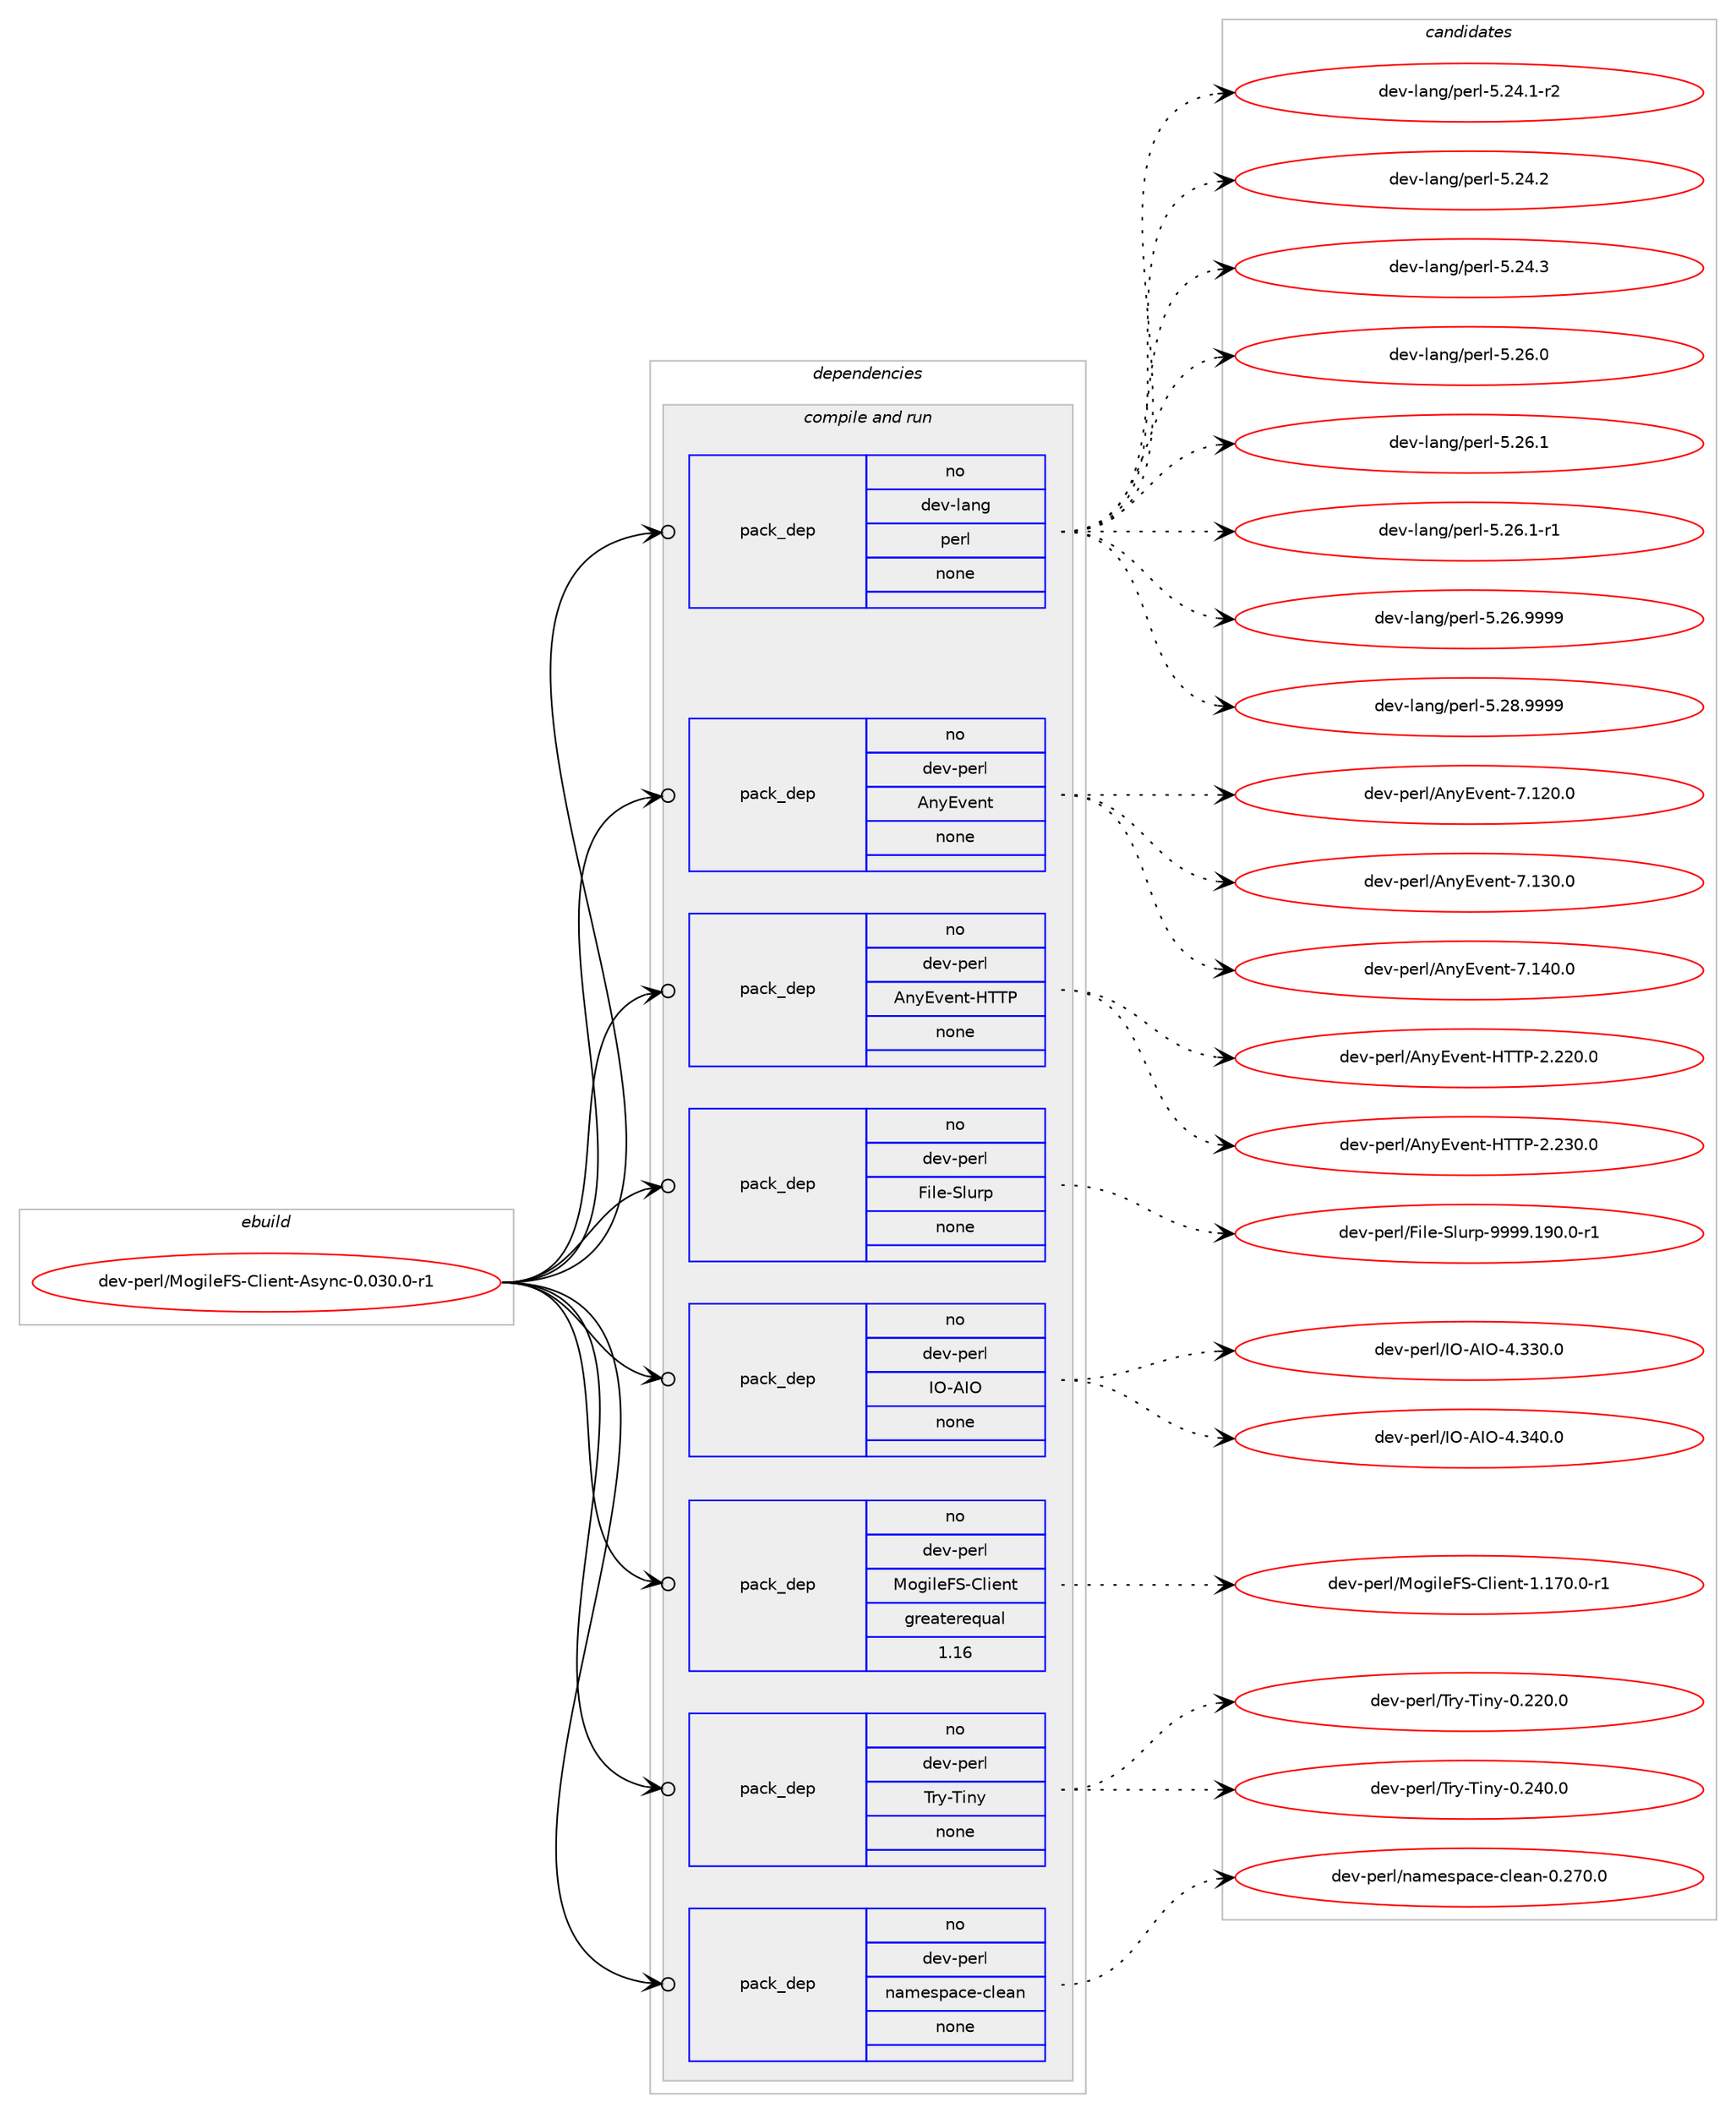 digraph prolog {

# *************
# Graph options
# *************

newrank=true;
concentrate=true;
compound=true;
graph [rankdir=LR,fontname=Helvetica,fontsize=10,ranksep=1.5];#, ranksep=2.5, nodesep=0.2];
edge  [arrowhead=vee];
node  [fontname=Helvetica,fontsize=10];

# **********
# The ebuild
# **********

subgraph cluster_leftcol {
color=gray;
rank=same;
label=<<i>ebuild</i>>;
id [label="dev-perl/MogileFS-Client-Async-0.030.0-r1", color=red, width=4, href="../dev-perl/MogileFS-Client-Async-0.030.0-r1.svg"];
}

# ****************
# The dependencies
# ****************

subgraph cluster_midcol {
color=gray;
label=<<i>dependencies</i>>;
subgraph cluster_compile {
fillcolor="#eeeeee";
style=filled;
label=<<i>compile</i>>;
}
subgraph cluster_compileandrun {
fillcolor="#eeeeee";
style=filled;
label=<<i>compile and run</i>>;
subgraph pack103325 {
dependency134655 [label=<<TABLE BORDER="0" CELLBORDER="1" CELLSPACING="0" CELLPADDING="4" WIDTH="220"><TR><TD ROWSPAN="6" CELLPADDING="30">pack_dep</TD></TR><TR><TD WIDTH="110">no</TD></TR><TR><TD>dev-lang</TD></TR><TR><TD>perl</TD></TR><TR><TD>none</TD></TR><TR><TD></TD></TR></TABLE>>, shape=none, color=blue];
}
id:e -> dependency134655:w [weight=20,style="solid",arrowhead="odotvee"];
subgraph pack103326 {
dependency134656 [label=<<TABLE BORDER="0" CELLBORDER="1" CELLSPACING="0" CELLPADDING="4" WIDTH="220"><TR><TD ROWSPAN="6" CELLPADDING="30">pack_dep</TD></TR><TR><TD WIDTH="110">no</TD></TR><TR><TD>dev-perl</TD></TR><TR><TD>AnyEvent</TD></TR><TR><TD>none</TD></TR><TR><TD></TD></TR></TABLE>>, shape=none, color=blue];
}
id:e -> dependency134656:w [weight=20,style="solid",arrowhead="odotvee"];
subgraph pack103327 {
dependency134657 [label=<<TABLE BORDER="0" CELLBORDER="1" CELLSPACING="0" CELLPADDING="4" WIDTH="220"><TR><TD ROWSPAN="6" CELLPADDING="30">pack_dep</TD></TR><TR><TD WIDTH="110">no</TD></TR><TR><TD>dev-perl</TD></TR><TR><TD>AnyEvent-HTTP</TD></TR><TR><TD>none</TD></TR><TR><TD></TD></TR></TABLE>>, shape=none, color=blue];
}
id:e -> dependency134657:w [weight=20,style="solid",arrowhead="odotvee"];
subgraph pack103328 {
dependency134658 [label=<<TABLE BORDER="0" CELLBORDER="1" CELLSPACING="0" CELLPADDING="4" WIDTH="220"><TR><TD ROWSPAN="6" CELLPADDING="30">pack_dep</TD></TR><TR><TD WIDTH="110">no</TD></TR><TR><TD>dev-perl</TD></TR><TR><TD>File-Slurp</TD></TR><TR><TD>none</TD></TR><TR><TD></TD></TR></TABLE>>, shape=none, color=blue];
}
id:e -> dependency134658:w [weight=20,style="solid",arrowhead="odotvee"];
subgraph pack103329 {
dependency134659 [label=<<TABLE BORDER="0" CELLBORDER="1" CELLSPACING="0" CELLPADDING="4" WIDTH="220"><TR><TD ROWSPAN="6" CELLPADDING="30">pack_dep</TD></TR><TR><TD WIDTH="110">no</TD></TR><TR><TD>dev-perl</TD></TR><TR><TD>IO-AIO</TD></TR><TR><TD>none</TD></TR><TR><TD></TD></TR></TABLE>>, shape=none, color=blue];
}
id:e -> dependency134659:w [weight=20,style="solid",arrowhead="odotvee"];
subgraph pack103330 {
dependency134660 [label=<<TABLE BORDER="0" CELLBORDER="1" CELLSPACING="0" CELLPADDING="4" WIDTH="220"><TR><TD ROWSPAN="6" CELLPADDING="30">pack_dep</TD></TR><TR><TD WIDTH="110">no</TD></TR><TR><TD>dev-perl</TD></TR><TR><TD>MogileFS-Client</TD></TR><TR><TD>greaterequal</TD></TR><TR><TD>1.16</TD></TR></TABLE>>, shape=none, color=blue];
}
id:e -> dependency134660:w [weight=20,style="solid",arrowhead="odotvee"];
subgraph pack103331 {
dependency134661 [label=<<TABLE BORDER="0" CELLBORDER="1" CELLSPACING="0" CELLPADDING="4" WIDTH="220"><TR><TD ROWSPAN="6" CELLPADDING="30">pack_dep</TD></TR><TR><TD WIDTH="110">no</TD></TR><TR><TD>dev-perl</TD></TR><TR><TD>Try-Tiny</TD></TR><TR><TD>none</TD></TR><TR><TD></TD></TR></TABLE>>, shape=none, color=blue];
}
id:e -> dependency134661:w [weight=20,style="solid",arrowhead="odotvee"];
subgraph pack103332 {
dependency134662 [label=<<TABLE BORDER="0" CELLBORDER="1" CELLSPACING="0" CELLPADDING="4" WIDTH="220"><TR><TD ROWSPAN="6" CELLPADDING="30">pack_dep</TD></TR><TR><TD WIDTH="110">no</TD></TR><TR><TD>dev-perl</TD></TR><TR><TD>namespace-clean</TD></TR><TR><TD>none</TD></TR><TR><TD></TD></TR></TABLE>>, shape=none, color=blue];
}
id:e -> dependency134662:w [weight=20,style="solid",arrowhead="odotvee"];
}
subgraph cluster_run {
fillcolor="#eeeeee";
style=filled;
label=<<i>run</i>>;
}
}

# **************
# The candidates
# **************

subgraph cluster_choices {
rank=same;
color=gray;
label=<<i>candidates</i>>;

subgraph choice103325 {
color=black;
nodesep=1;
choice100101118451089711010347112101114108455346505246494511450 [label="dev-lang/perl-5.24.1-r2", color=red, width=4,href="../dev-lang/perl-5.24.1-r2.svg"];
choice10010111845108971101034711210111410845534650524650 [label="dev-lang/perl-5.24.2", color=red, width=4,href="../dev-lang/perl-5.24.2.svg"];
choice10010111845108971101034711210111410845534650524651 [label="dev-lang/perl-5.24.3", color=red, width=4,href="../dev-lang/perl-5.24.3.svg"];
choice10010111845108971101034711210111410845534650544648 [label="dev-lang/perl-5.26.0", color=red, width=4,href="../dev-lang/perl-5.26.0.svg"];
choice10010111845108971101034711210111410845534650544649 [label="dev-lang/perl-5.26.1", color=red, width=4,href="../dev-lang/perl-5.26.1.svg"];
choice100101118451089711010347112101114108455346505446494511449 [label="dev-lang/perl-5.26.1-r1", color=red, width=4,href="../dev-lang/perl-5.26.1-r1.svg"];
choice10010111845108971101034711210111410845534650544657575757 [label="dev-lang/perl-5.26.9999", color=red, width=4,href="../dev-lang/perl-5.26.9999.svg"];
choice10010111845108971101034711210111410845534650564657575757 [label="dev-lang/perl-5.28.9999", color=red, width=4,href="../dev-lang/perl-5.28.9999.svg"];
dependency134655:e -> choice100101118451089711010347112101114108455346505246494511450:w [style=dotted,weight="100"];
dependency134655:e -> choice10010111845108971101034711210111410845534650524650:w [style=dotted,weight="100"];
dependency134655:e -> choice10010111845108971101034711210111410845534650524651:w [style=dotted,weight="100"];
dependency134655:e -> choice10010111845108971101034711210111410845534650544648:w [style=dotted,weight="100"];
dependency134655:e -> choice10010111845108971101034711210111410845534650544649:w [style=dotted,weight="100"];
dependency134655:e -> choice100101118451089711010347112101114108455346505446494511449:w [style=dotted,weight="100"];
dependency134655:e -> choice10010111845108971101034711210111410845534650544657575757:w [style=dotted,weight="100"];
dependency134655:e -> choice10010111845108971101034711210111410845534650564657575757:w [style=dotted,weight="100"];
}
subgraph choice103326 {
color=black;
nodesep=1;
choice100101118451121011141084765110121691181011101164555464950484648 [label="dev-perl/AnyEvent-7.120.0", color=red, width=4,href="../dev-perl/AnyEvent-7.120.0.svg"];
choice100101118451121011141084765110121691181011101164555464951484648 [label="dev-perl/AnyEvent-7.130.0", color=red, width=4,href="../dev-perl/AnyEvent-7.130.0.svg"];
choice100101118451121011141084765110121691181011101164555464952484648 [label="dev-perl/AnyEvent-7.140.0", color=red, width=4,href="../dev-perl/AnyEvent-7.140.0.svg"];
dependency134656:e -> choice100101118451121011141084765110121691181011101164555464950484648:w [style=dotted,weight="100"];
dependency134656:e -> choice100101118451121011141084765110121691181011101164555464951484648:w [style=dotted,weight="100"];
dependency134656:e -> choice100101118451121011141084765110121691181011101164555464952484648:w [style=dotted,weight="100"];
}
subgraph choice103327 {
color=black;
nodesep=1;
choice1001011184511210111410847651101216911810111011645728484804550465050484648 [label="dev-perl/AnyEvent-HTTP-2.220.0", color=red, width=4,href="../dev-perl/AnyEvent-HTTP-2.220.0.svg"];
choice1001011184511210111410847651101216911810111011645728484804550465051484648 [label="dev-perl/AnyEvent-HTTP-2.230.0", color=red, width=4,href="../dev-perl/AnyEvent-HTTP-2.230.0.svg"];
dependency134657:e -> choice1001011184511210111410847651101216911810111011645728484804550465050484648:w [style=dotted,weight="100"];
dependency134657:e -> choice1001011184511210111410847651101216911810111011645728484804550465051484648:w [style=dotted,weight="100"];
}
subgraph choice103328 {
color=black;
nodesep=1;
choice100101118451121011141084770105108101458310811711411245575757574649574846484511449 [label="dev-perl/File-Slurp-9999.190.0-r1", color=red, width=4,href="../dev-perl/File-Slurp-9999.190.0-r1.svg"];
dependency134658:e -> choice100101118451121011141084770105108101458310811711411245575757574649574846484511449:w [style=dotted,weight="100"];
}
subgraph choice103329 {
color=black;
nodesep=1;
choice10010111845112101114108477379456573794552465151484648 [label="dev-perl/IO-AIO-4.330.0", color=red, width=4,href="../dev-perl/IO-AIO-4.330.0.svg"];
choice10010111845112101114108477379456573794552465152484648 [label="dev-perl/IO-AIO-4.340.0", color=red, width=4,href="../dev-perl/IO-AIO-4.340.0.svg"];
dependency134659:e -> choice10010111845112101114108477379456573794552465151484648:w [style=dotted,weight="100"];
dependency134659:e -> choice10010111845112101114108477379456573794552465152484648:w [style=dotted,weight="100"];
}
subgraph choice103330 {
color=black;
nodesep=1;
choice1001011184511210111410847771111031051081017083456710810510111011645494649554846484511449 [label="dev-perl/MogileFS-Client-1.170.0-r1", color=red, width=4,href="../dev-perl/MogileFS-Client-1.170.0-r1.svg"];
dependency134660:e -> choice1001011184511210111410847771111031051081017083456710810510111011645494649554846484511449:w [style=dotted,weight="100"];
}
subgraph choice103331 {
color=black;
nodesep=1;
choice10010111845112101114108478411412145841051101214548465050484648 [label="dev-perl/Try-Tiny-0.220.0", color=red, width=4,href="../dev-perl/Try-Tiny-0.220.0.svg"];
choice10010111845112101114108478411412145841051101214548465052484648 [label="dev-perl/Try-Tiny-0.240.0", color=red, width=4,href="../dev-perl/Try-Tiny-0.240.0.svg"];
dependency134661:e -> choice10010111845112101114108478411412145841051101214548465050484648:w [style=dotted,weight="100"];
dependency134661:e -> choice10010111845112101114108478411412145841051101214548465052484648:w [style=dotted,weight="100"];
}
subgraph choice103332 {
color=black;
nodesep=1;
choice10010111845112101114108471109710910111511297991014599108101971104548465055484648 [label="dev-perl/namespace-clean-0.270.0", color=red, width=4,href="../dev-perl/namespace-clean-0.270.0.svg"];
dependency134662:e -> choice10010111845112101114108471109710910111511297991014599108101971104548465055484648:w [style=dotted,weight="100"];
}
}

}
